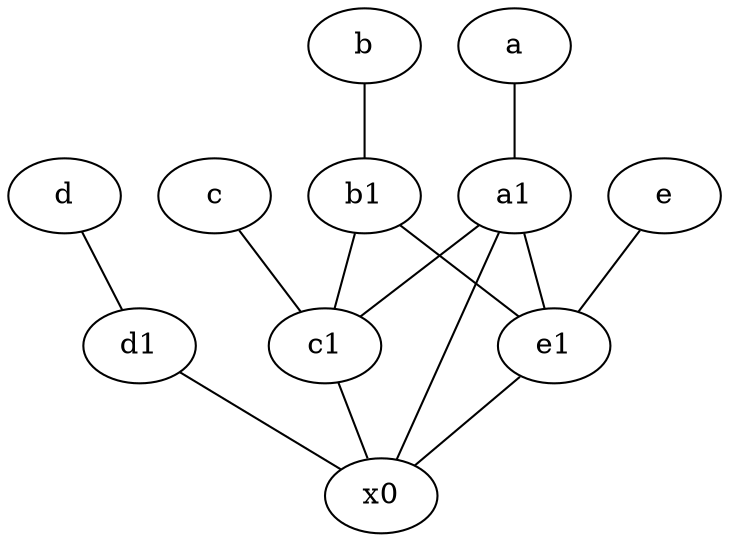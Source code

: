 graph {
	node [labelfontsize=50]
	d1 [labelfontsize=50 pos="3,5!"]
	a [labelfontsize=50 pos="8,2!"]
	b [labelfontsize=50 pos="10,4!"]
	e [labelfontsize=50 pos="7,9!"]
	c [labelfontsize=50 pos="4.5,2!"]
	x0 [labelfontsize=50]
	d [labelfontsize=50 pos="2,5!"]
	a1 [labelfontsize=50 pos="8,3!"]
	c1 [labelfontsize=50 pos="4.5,3!"]
	e1 [labelfontsize=50 pos="7,7!"]
	b1 [labelfontsize=50 pos="9,4!"]
	b1 -- c1
	a -- a1
	e1 -- x0
	a1 -- c1
	a1 -- x0
	c -- c1
	c1 -- x0
	b1 -- e1
	d -- d1
	b -- b1
	d1 -- x0
	a1 -- e1
	e -- e1
}
